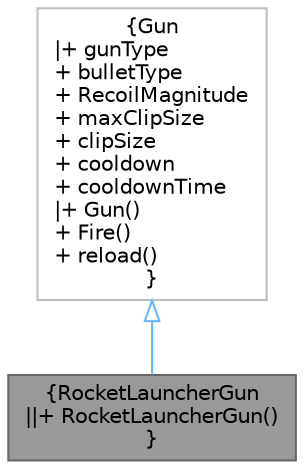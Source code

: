 digraph "RocketLauncherGun"
{
 // LATEX_PDF_SIZE
  bgcolor="transparent";
  edge [fontname=Helvetica,fontsize=10,labelfontname=Helvetica,labelfontsize=10];
  node [fontname=Helvetica,fontsize=10,shape=box,height=0.2,width=0.4];
  Node1 [label="{RocketLauncherGun\n||+ RocketLauncherGun()\l}",height=0.2,width=0.4,color="gray40", fillcolor="grey60", style="filled", fontcolor="black",tooltip=" "];
  Node2 -> Node1 [dir="back",color="steelblue1",style="solid",arrowtail="onormal"];
  Node2 [label="{Gun\n|+ gunType\l+ bulletType\l+ RecoilMagnitude\l+ maxClipSize\l+ clipSize\l+ cooldown\l+ cooldownTime\l|+ Gun()\l+ Fire()\l+ reload()\l}",height=0.2,width=0.4,color="grey75", fillcolor="white", style="filled",URL="$classGun.html",tooltip=" "];
}
